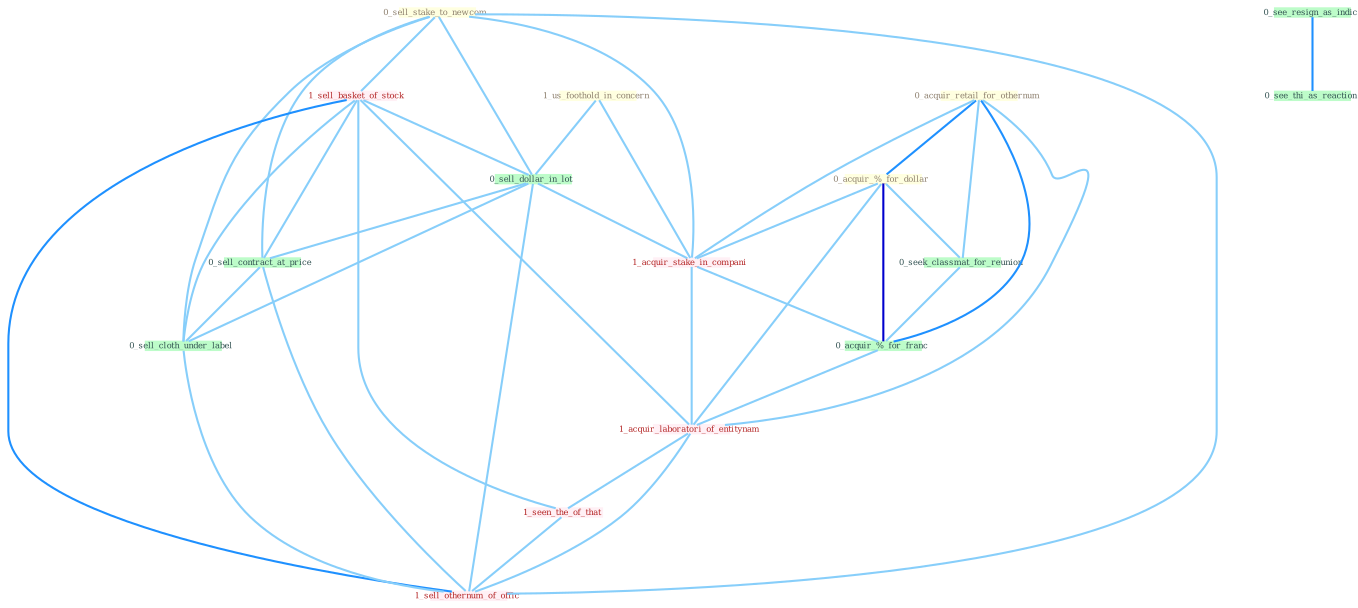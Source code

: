 Graph G{ 
    node
    [shape=polygon,style=filled,width=.5,height=.06,color="#BDFCC9",fixedsize=true,fontsize=4,
    fontcolor="#2f4f4f"];
    {node
    [color="#ffffe0", fontcolor="#8b7d6b"] "1_us_foothold_in_concern " "0_acquir_retail_for_othernum " "0_acquir_%_for_dollar " "0_sell_stake_to_newcom "}
{node [color="#fff0f5", fontcolor="#b22222"] "1_sell_basket_of_stock " "1_acquir_stake_in_compani " "1_acquir_laboratori_of_entitynam " "1_seen_the_of_that " "1_sell_othernum_of_offic "}
edge [color="#B0E2FF"];

	"1_us_foothold_in_concern " -- "0_sell_dollar_in_lot " [w="1", color="#87cefa" ];
	"1_us_foothold_in_concern " -- "1_acquir_stake_in_compani " [w="1", color="#87cefa" ];
	"0_acquir_retail_for_othernum " -- "0_acquir_%_for_dollar " [w="2", color="#1e90ff" , len=0.8];
	"0_acquir_retail_for_othernum " -- "0_seek_classmat_for_reunion " [w="1", color="#87cefa" ];
	"0_acquir_retail_for_othernum " -- "1_acquir_stake_in_compani " [w="1", color="#87cefa" ];
	"0_acquir_retail_for_othernum " -- "0_acquir_%_for_franc " [w="2", color="#1e90ff" , len=0.8];
	"0_acquir_retail_for_othernum " -- "1_acquir_laboratori_of_entitynam " [w="1", color="#87cefa" ];
	"0_acquir_%_for_dollar " -- "0_seek_classmat_for_reunion " [w="1", color="#87cefa" ];
	"0_acquir_%_for_dollar " -- "1_acquir_stake_in_compani " [w="1", color="#87cefa" ];
	"0_acquir_%_for_dollar " -- "0_acquir_%_for_franc " [w="3", color="#0000cd" , len=0.6];
	"0_acquir_%_for_dollar " -- "1_acquir_laboratori_of_entitynam " [w="1", color="#87cefa" ];
	"0_sell_stake_to_newcom " -- "1_sell_basket_of_stock " [w="1", color="#87cefa" ];
	"0_sell_stake_to_newcom " -- "0_sell_dollar_in_lot " [w="1", color="#87cefa" ];
	"0_sell_stake_to_newcom " -- "1_acquir_stake_in_compani " [w="1", color="#87cefa" ];
	"0_sell_stake_to_newcom " -- "0_sell_contract_at_price " [w="1", color="#87cefa" ];
	"0_sell_stake_to_newcom " -- "0_sell_cloth_under_label " [w="1", color="#87cefa" ];
	"0_sell_stake_to_newcom " -- "1_sell_othernum_of_offic " [w="1", color="#87cefa" ];
	"0_seek_classmat_for_reunion " -- "0_acquir_%_for_franc " [w="1", color="#87cefa" ];
	"1_sell_basket_of_stock " -- "0_sell_dollar_in_lot " [w="1", color="#87cefa" ];
	"1_sell_basket_of_stock " -- "0_sell_contract_at_price " [w="1", color="#87cefa" ];
	"1_sell_basket_of_stock " -- "1_acquir_laboratori_of_entitynam " [w="1", color="#87cefa" ];
	"1_sell_basket_of_stock " -- "0_sell_cloth_under_label " [w="1", color="#87cefa" ];
	"1_sell_basket_of_stock " -- "1_seen_the_of_that " [w="1", color="#87cefa" ];
	"1_sell_basket_of_stock " -- "1_sell_othernum_of_offic " [w="2", color="#1e90ff" , len=0.8];
	"0_sell_dollar_in_lot " -- "1_acquir_stake_in_compani " [w="1", color="#87cefa" ];
	"0_sell_dollar_in_lot " -- "0_sell_contract_at_price " [w="1", color="#87cefa" ];
	"0_sell_dollar_in_lot " -- "0_sell_cloth_under_label " [w="1", color="#87cefa" ];
	"0_sell_dollar_in_lot " -- "1_sell_othernum_of_offic " [w="1", color="#87cefa" ];
	"0_see_resign_as_indic " -- "0_see_thi_as_reaction " [w="2", color="#1e90ff" , len=0.8];
	"1_acquir_stake_in_compani " -- "0_acquir_%_for_franc " [w="1", color="#87cefa" ];
	"1_acquir_stake_in_compani " -- "1_acquir_laboratori_of_entitynam " [w="1", color="#87cefa" ];
	"0_acquir_%_for_franc " -- "1_acquir_laboratori_of_entitynam " [w="1", color="#87cefa" ];
	"0_sell_contract_at_price " -- "0_sell_cloth_under_label " [w="1", color="#87cefa" ];
	"0_sell_contract_at_price " -- "1_sell_othernum_of_offic " [w="1", color="#87cefa" ];
	"1_acquir_laboratori_of_entitynam " -- "1_seen_the_of_that " [w="1", color="#87cefa" ];
	"1_acquir_laboratori_of_entitynam " -- "1_sell_othernum_of_offic " [w="1", color="#87cefa" ];
	"0_sell_cloth_under_label " -- "1_sell_othernum_of_offic " [w="1", color="#87cefa" ];
	"1_seen_the_of_that " -- "1_sell_othernum_of_offic " [w="1", color="#87cefa" ];
}